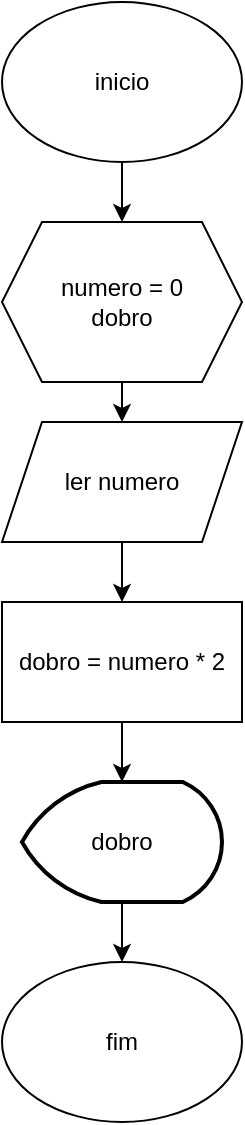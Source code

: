 <mxfile version="24.7.7">
  <diagram name="Página-1" id="ifetp-JLDhbnAZ_XeKwU">
    <mxGraphModel dx="880" dy="482" grid="1" gridSize="10" guides="1" tooltips="1" connect="1" arrows="1" fold="1" page="1" pageScale="1" pageWidth="827" pageHeight="1169" math="0" shadow="0">
      <root>
        <mxCell id="0" />
        <mxCell id="1" parent="0" />
        <mxCell id="oPD4JYWq9D96wYotxP25-3" style="edgeStyle=orthogonalEdgeStyle;rounded=0;orthogonalLoop=1;jettySize=auto;html=1;entryX=0.5;entryY=0;entryDx=0;entryDy=0;" edge="1" parent="1" source="oPD4JYWq9D96wYotxP25-1" target="oPD4JYWq9D96wYotxP25-2">
          <mxGeometry relative="1" as="geometry" />
        </mxCell>
        <mxCell id="oPD4JYWq9D96wYotxP25-1" value="inicio" style="ellipse;whiteSpace=wrap;html=1;" vertex="1" parent="1">
          <mxGeometry x="370" y="80" width="120" height="80" as="geometry" />
        </mxCell>
        <mxCell id="oPD4JYWq9D96wYotxP25-5" style="edgeStyle=orthogonalEdgeStyle;rounded=0;orthogonalLoop=1;jettySize=auto;html=1;exitX=0.5;exitY=1;exitDx=0;exitDy=0;entryX=0.5;entryY=0;entryDx=0;entryDy=0;" edge="1" parent="1" source="oPD4JYWq9D96wYotxP25-2" target="oPD4JYWq9D96wYotxP25-4">
          <mxGeometry relative="1" as="geometry" />
        </mxCell>
        <mxCell id="oPD4JYWq9D96wYotxP25-2" value="numero = 0&lt;div&gt;dobro&lt;/div&gt;" style="shape=hexagon;perimeter=hexagonPerimeter2;whiteSpace=wrap;html=1;fixedSize=1;" vertex="1" parent="1">
          <mxGeometry x="370" y="190" width="120" height="80" as="geometry" />
        </mxCell>
        <mxCell id="oPD4JYWq9D96wYotxP25-7" style="edgeStyle=orthogonalEdgeStyle;rounded=0;orthogonalLoop=1;jettySize=auto;html=1;entryX=0.5;entryY=0;entryDx=0;entryDy=0;" edge="1" parent="1" source="oPD4JYWq9D96wYotxP25-4" target="oPD4JYWq9D96wYotxP25-6">
          <mxGeometry relative="1" as="geometry" />
        </mxCell>
        <mxCell id="oPD4JYWq9D96wYotxP25-4" value="ler numero" style="shape=parallelogram;perimeter=parallelogramPerimeter;whiteSpace=wrap;html=1;fixedSize=1;" vertex="1" parent="1">
          <mxGeometry x="370" y="290" width="120" height="60" as="geometry" />
        </mxCell>
        <mxCell id="oPD4JYWq9D96wYotxP25-6" value="dobro = numero * 2" style="rounded=0;whiteSpace=wrap;html=1;" vertex="1" parent="1">
          <mxGeometry x="370" y="380" width="120" height="60" as="geometry" />
        </mxCell>
        <mxCell id="oPD4JYWq9D96wYotxP25-12" style="edgeStyle=orthogonalEdgeStyle;rounded=0;orthogonalLoop=1;jettySize=auto;html=1;exitX=0.5;exitY=1;exitDx=0;exitDy=0;exitPerimeter=0;entryX=0.5;entryY=0;entryDx=0;entryDy=0;" edge="1" parent="1" source="oPD4JYWq9D96wYotxP25-9" target="oPD4JYWq9D96wYotxP25-11">
          <mxGeometry relative="1" as="geometry" />
        </mxCell>
        <mxCell id="oPD4JYWq9D96wYotxP25-9" value="dobro" style="strokeWidth=2;html=1;shape=mxgraph.flowchart.display;whiteSpace=wrap;" vertex="1" parent="1">
          <mxGeometry x="380" y="470" width="100" height="60" as="geometry" />
        </mxCell>
        <mxCell id="oPD4JYWq9D96wYotxP25-10" style="edgeStyle=orthogonalEdgeStyle;rounded=0;orthogonalLoop=1;jettySize=auto;html=1;exitX=0.5;exitY=1;exitDx=0;exitDy=0;entryX=0.5;entryY=0;entryDx=0;entryDy=0;entryPerimeter=0;" edge="1" parent="1" source="oPD4JYWq9D96wYotxP25-6" target="oPD4JYWq9D96wYotxP25-9">
          <mxGeometry relative="1" as="geometry" />
        </mxCell>
        <mxCell id="oPD4JYWq9D96wYotxP25-11" value="fim" style="ellipse;whiteSpace=wrap;html=1;" vertex="1" parent="1">
          <mxGeometry x="370" y="560" width="120" height="80" as="geometry" />
        </mxCell>
      </root>
    </mxGraphModel>
  </diagram>
</mxfile>
